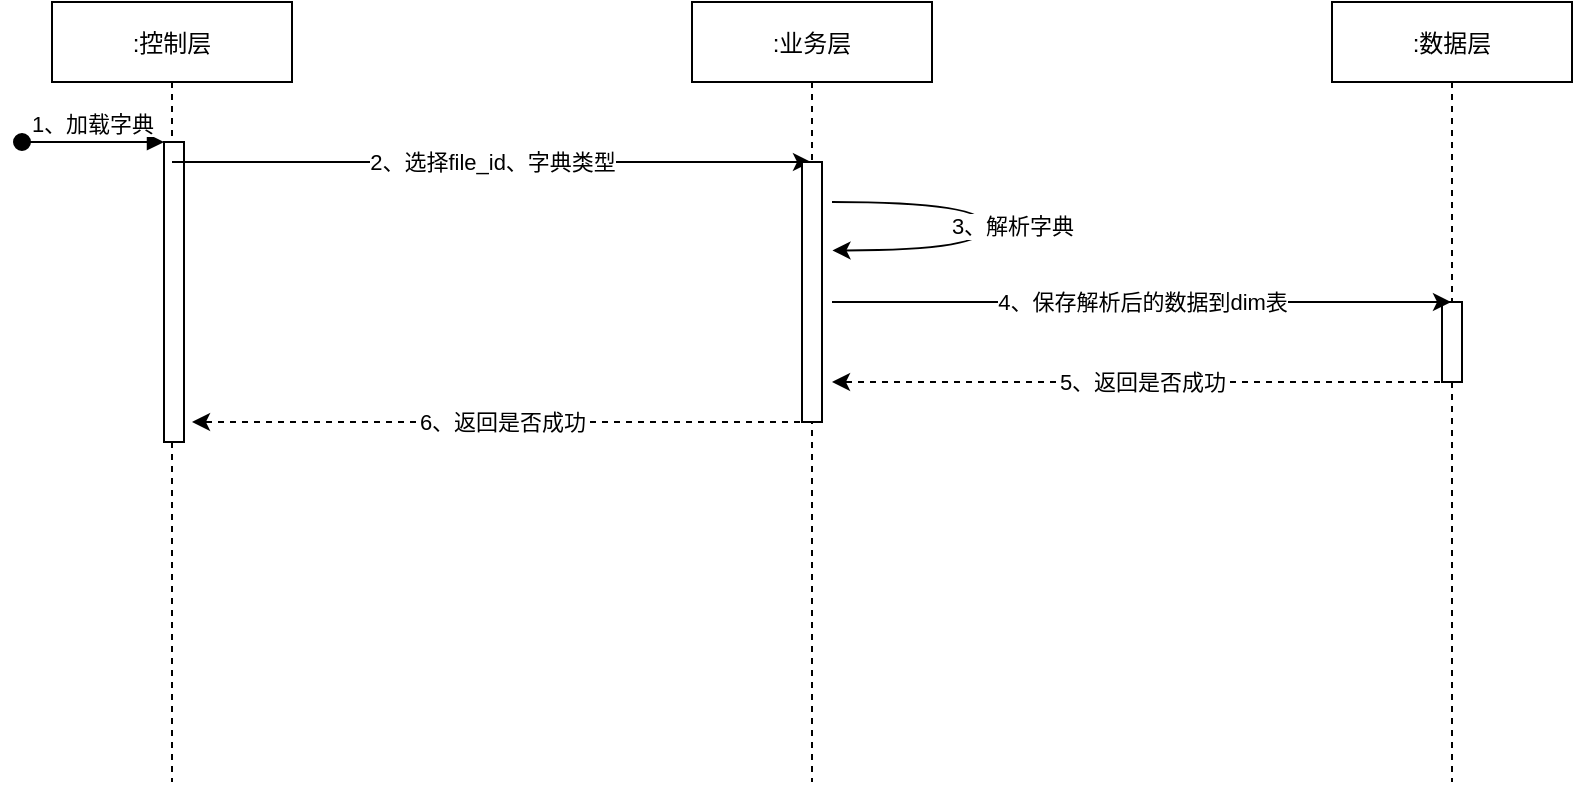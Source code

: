 <mxfile version="13.9.9" type="device"><diagram id="OlJtpjkJzFV3rQnyGvcJ" name="第 1 页"><mxGraphModel dx="1024" dy="592" grid="1" gridSize="10" guides="1" tooltips="1" connect="1" arrows="1" fold="1" page="1" pageScale="1" pageWidth="827" pageHeight="1169" math="0" shadow="0"><root><mxCell id="0"/><mxCell id="1" parent="0"/><mxCell id="vUI8ROhS_6Fb_L5MWuEe-1" value=":控制层" style="shape=umlLifeline;perimeter=lifelinePerimeter;container=1;collapsible=0;recursiveResize=0;rounded=0;shadow=0;strokeWidth=1;" parent="1" vertex="1"><mxGeometry x="120" y="80" width="120" height="390" as="geometry"/></mxCell><mxCell id="vUI8ROhS_6Fb_L5MWuEe-2" value="" style="points=[];perimeter=orthogonalPerimeter;rounded=0;shadow=0;strokeWidth=1;" parent="vUI8ROhS_6Fb_L5MWuEe-1" vertex="1"><mxGeometry x="56" y="70" width="10" height="150" as="geometry"/></mxCell><mxCell id="vUI8ROhS_6Fb_L5MWuEe-3" value="1、加载字典" style="verticalAlign=bottom;startArrow=oval;endArrow=block;startSize=8;shadow=0;strokeWidth=1;" parent="vUI8ROhS_6Fb_L5MWuEe-1" target="vUI8ROhS_6Fb_L5MWuEe-2" edge="1"><mxGeometry relative="1" as="geometry"><mxPoint x="-15" y="70" as="sourcePoint"/></mxGeometry></mxCell><mxCell id="vUI8ROhS_6Fb_L5MWuEe-4" value="" style="endArrow=classic;html=1;" parent="vUI8ROhS_6Fb_L5MWuEe-1" target="vUI8ROhS_6Fb_L5MWuEe-6" edge="1"><mxGeometry relative="1" as="geometry"><mxPoint x="60" y="80" as="sourcePoint"/><mxPoint x="160" y="80" as="targetPoint"/></mxGeometry></mxCell><mxCell id="vUI8ROhS_6Fb_L5MWuEe-5" value="2、选择file_id、字典类型" style="edgeLabel;resizable=0;html=1;align=center;verticalAlign=middle;" parent="vUI8ROhS_6Fb_L5MWuEe-4" connectable="0" vertex="1"><mxGeometry relative="1" as="geometry"/></mxCell><mxCell id="vUI8ROhS_6Fb_L5MWuEe-6" value=":业务层" style="shape=umlLifeline;perimeter=lifelinePerimeter;container=1;collapsible=0;recursiveResize=0;rounded=0;shadow=0;strokeWidth=1;" parent="1" vertex="1"><mxGeometry x="440" y="80" width="120" height="390" as="geometry"/></mxCell><mxCell id="vUI8ROhS_6Fb_L5MWuEe-7" value="" style="points=[];perimeter=orthogonalPerimeter;rounded=0;shadow=0;strokeWidth=1;" parent="vUI8ROhS_6Fb_L5MWuEe-6" vertex="1"><mxGeometry x="55" y="80" width="10" height="130" as="geometry"/></mxCell><mxCell id="vUI8ROhS_6Fb_L5MWuEe-8" value=":数据层" style="shape=umlLifeline;perimeter=lifelinePerimeter;container=1;collapsible=0;recursiveResize=0;rounded=0;shadow=0;strokeWidth=1;" parent="1" vertex="1"><mxGeometry x="760" y="80" width="120" height="390" as="geometry"/></mxCell><mxCell id="vUI8ROhS_6Fb_L5MWuEe-11" value="" style="points=[];perimeter=orthogonalPerimeter;rounded=0;shadow=0;strokeWidth=1;" parent="vUI8ROhS_6Fb_L5MWuEe-8" vertex="1"><mxGeometry x="55" y="150" width="10" height="40" as="geometry"/></mxCell><mxCell id="vUI8ROhS_6Fb_L5MWuEe-17" value="6、返回是否成功" style="endArrow=classic;html=1;dashed=1;" parent="1" edge="1"><mxGeometry relative="1" as="geometry"><mxPoint x="500" y="290" as="sourcePoint"/><mxPoint x="190" y="290" as="targetPoint"/><Array as="points"><mxPoint x="360" y="290"/></Array></mxGeometry></mxCell><mxCell id="vUI8ROhS_6Fb_L5MWuEe-20" value="" style="endArrow=classic;html=1;" parent="1" edge="1"><mxGeometry relative="1" as="geometry"><mxPoint x="510" y="230" as="sourcePoint"/><mxPoint x="819.5" y="230" as="targetPoint"/></mxGeometry></mxCell><mxCell id="vUI8ROhS_6Fb_L5MWuEe-21" value="4、保存解析后的数据到dim表" style="edgeLabel;resizable=0;html=1;align=center;verticalAlign=middle;" parent="vUI8ROhS_6Fb_L5MWuEe-20" connectable="0" vertex="1"><mxGeometry relative="1" as="geometry"/></mxCell><mxCell id="vUI8ROhS_6Fb_L5MWuEe-22" value="5、返回是否成功" style="endArrow=classic;html=1;dashed=1;" parent="1" edge="1"><mxGeometry relative="1" as="geometry"><mxPoint x="820" y="270" as="sourcePoint"/><mxPoint x="510" y="270" as="targetPoint"/></mxGeometry></mxCell><mxCell id="vUI8ROhS_6Fb_L5MWuEe-49" value="" style="endArrow=classic;html=1;edgeStyle=orthogonalEdgeStyle;curved=1;entryX=0.527;entryY=0.414;entryDx=0;entryDy=0;entryPerimeter=0;" parent="1" edge="1"><mxGeometry relative="1" as="geometry"><mxPoint x="510" y="180" as="sourcePoint"/><mxPoint x="510.24" y="204.2" as="targetPoint"/><Array as="points"><mxPoint x="587" y="180"/><mxPoint x="587" y="204"/></Array></mxGeometry></mxCell><mxCell id="vUI8ROhS_6Fb_L5MWuEe-50" value="3、解析字典" style="edgeLabel;resizable=0;html=1;align=center;verticalAlign=middle;" parent="vUI8ROhS_6Fb_L5MWuEe-49" connectable="0" vertex="1"><mxGeometry relative="1" as="geometry"><mxPoint x="13" y="-0.5" as="offset"/></mxGeometry></mxCell></root></mxGraphModel></diagram></mxfile>